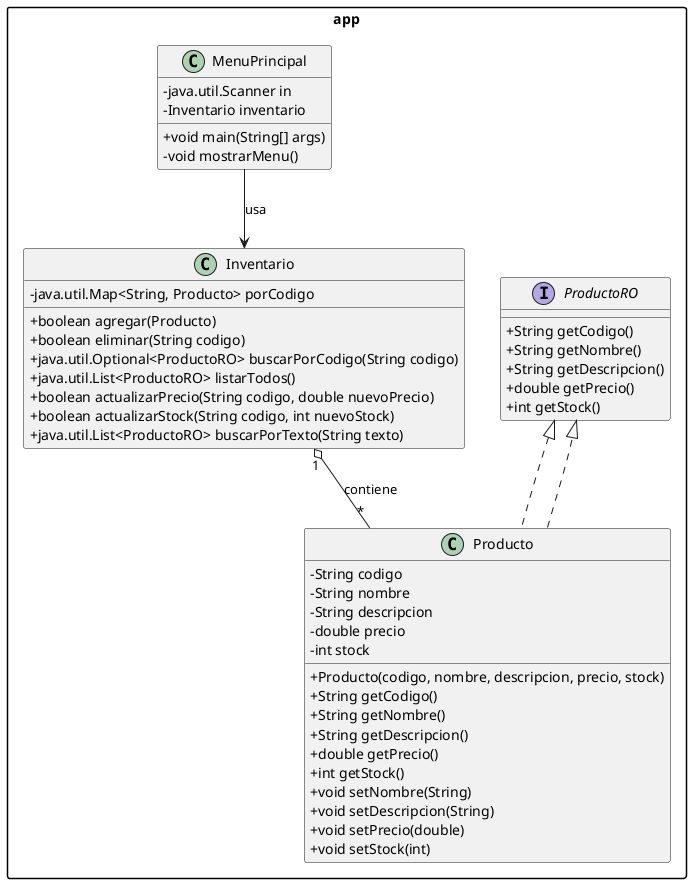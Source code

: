 @startuml
skinparam classAttributeIconSize 0
skinparam shadowing false
skinparam packageStyle rectangle

package app {
  interface ProductoRO {
    +String getCodigo()
    +String getNombre()
    +String getDescripcion()
    +double getPrecio()
    +int getStock()
  }

  class Producto implements ProductoRO {
    -String codigo
    -String nombre
    -String descripcion
    -double precio
    -int stock
    +Producto(codigo, nombre, descripcion, precio, stock)
    +String getCodigo()
    +String getNombre()
    +String getDescripcion()
    +double getPrecio()
    +int getStock()
    +void setNombre(String)
    +void setDescripcion(String)
    +void setPrecio(double)
    +void setStock(int)
  }

  class Inventario {
    -java.util.Map<String, Producto> porCodigo
    +boolean agregar(Producto)
    +boolean eliminar(String codigo)
    +java.util.Optional<ProductoRO> buscarPorCodigo(String codigo)
    +java.util.List<ProductoRO> listarTodos()
    +boolean actualizarPrecio(String codigo, double nuevoPrecio)
    +boolean actualizarStock(String codigo, int nuevoStock)
    +java.util.List<ProductoRO> buscarPorTexto(String texto)
  }

  class MenuPrincipal {
    -java.util.Scanner in
    -Inventario inventario
    +void main(String[] args)
    -void mostrarMenu()
  }

  MenuPrincipal --> Inventario : usa
  Inventario "1" o-- "*" Producto : contiene
  Producto ..|> ProductoRO
}
@enduml
